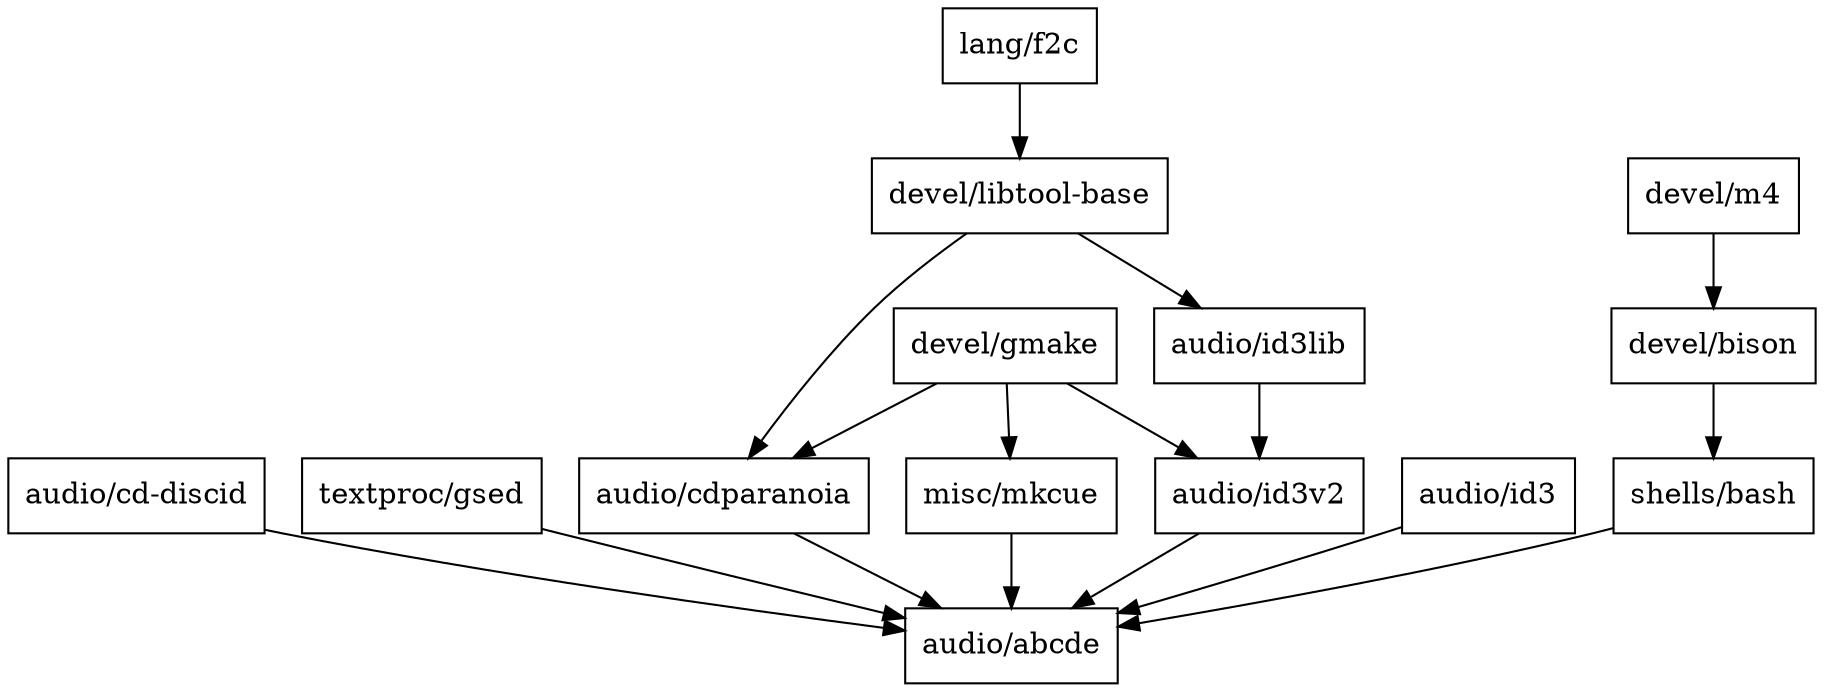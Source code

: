 digraph FSA {
node [ shape=box fontsize=14 fontface="Arial"];

        "audio/cd-discid" -> "audio/abcde" [ fontsize = 14];
        "textproc/gsed" -> "audio/abcde" [ fontsize = 14];
        "audio/cdparanoia" -> "audio/abcde" [ fontsize = 14];
        "audio/id3v2" -> "audio/abcde" [ fontsize = 14];
        "audio/id3" -> "audio/abcde" [ fontsize = 14];
        "misc/mkcue" -> "audio/abcde" [ fontsize = 14];
        "shells/bash" -> "audio/abcde" [ fontsize = 14];
        "devel/libtool-base" -> "audio/cdparanoia" [ fontsize = 14];
        "devel/gmake" -> "audio/cdparanoia" [ fontsize = 14];
        "devel/libtool-base" -> "audio/id3lib" [ fontsize = 14];
        "devel/gmake" -> "audio/id3v2" [ fontsize = 14];
        "audio/id3lib" -> "audio/id3v2" [ fontsize = 14];
        "devel/m4" -> "devel/bison" [ fontsize = 14];
        "lang/f2c" -> "devel/libtool-base" [ fontsize = 14];
        "devel/gmake" -> "misc/mkcue" [ fontsize = 14];
        "devel/bison" -> "shells/bash" [ fontsize = 14];
        node [ shape = box ];
        "devel/m4" [ ];
        "shells/bash" [ ];
        "audio/id3lib" [ ];
        "misc/mkcue" [ ];
        "audio/id3" [ ];
        "lang/f2c" [ ];
        "devel/gmake" [ ];
        "textproc/gsed" [ ];
        "audio/id3v2" [ ];
        "audio/abcde" [ ];
        "devel/bison" [ ];
        "audio/cdparanoia" [ ];
        "devel/libtool-base" [ ];
        "audio/cd-discid" [ ];
}
